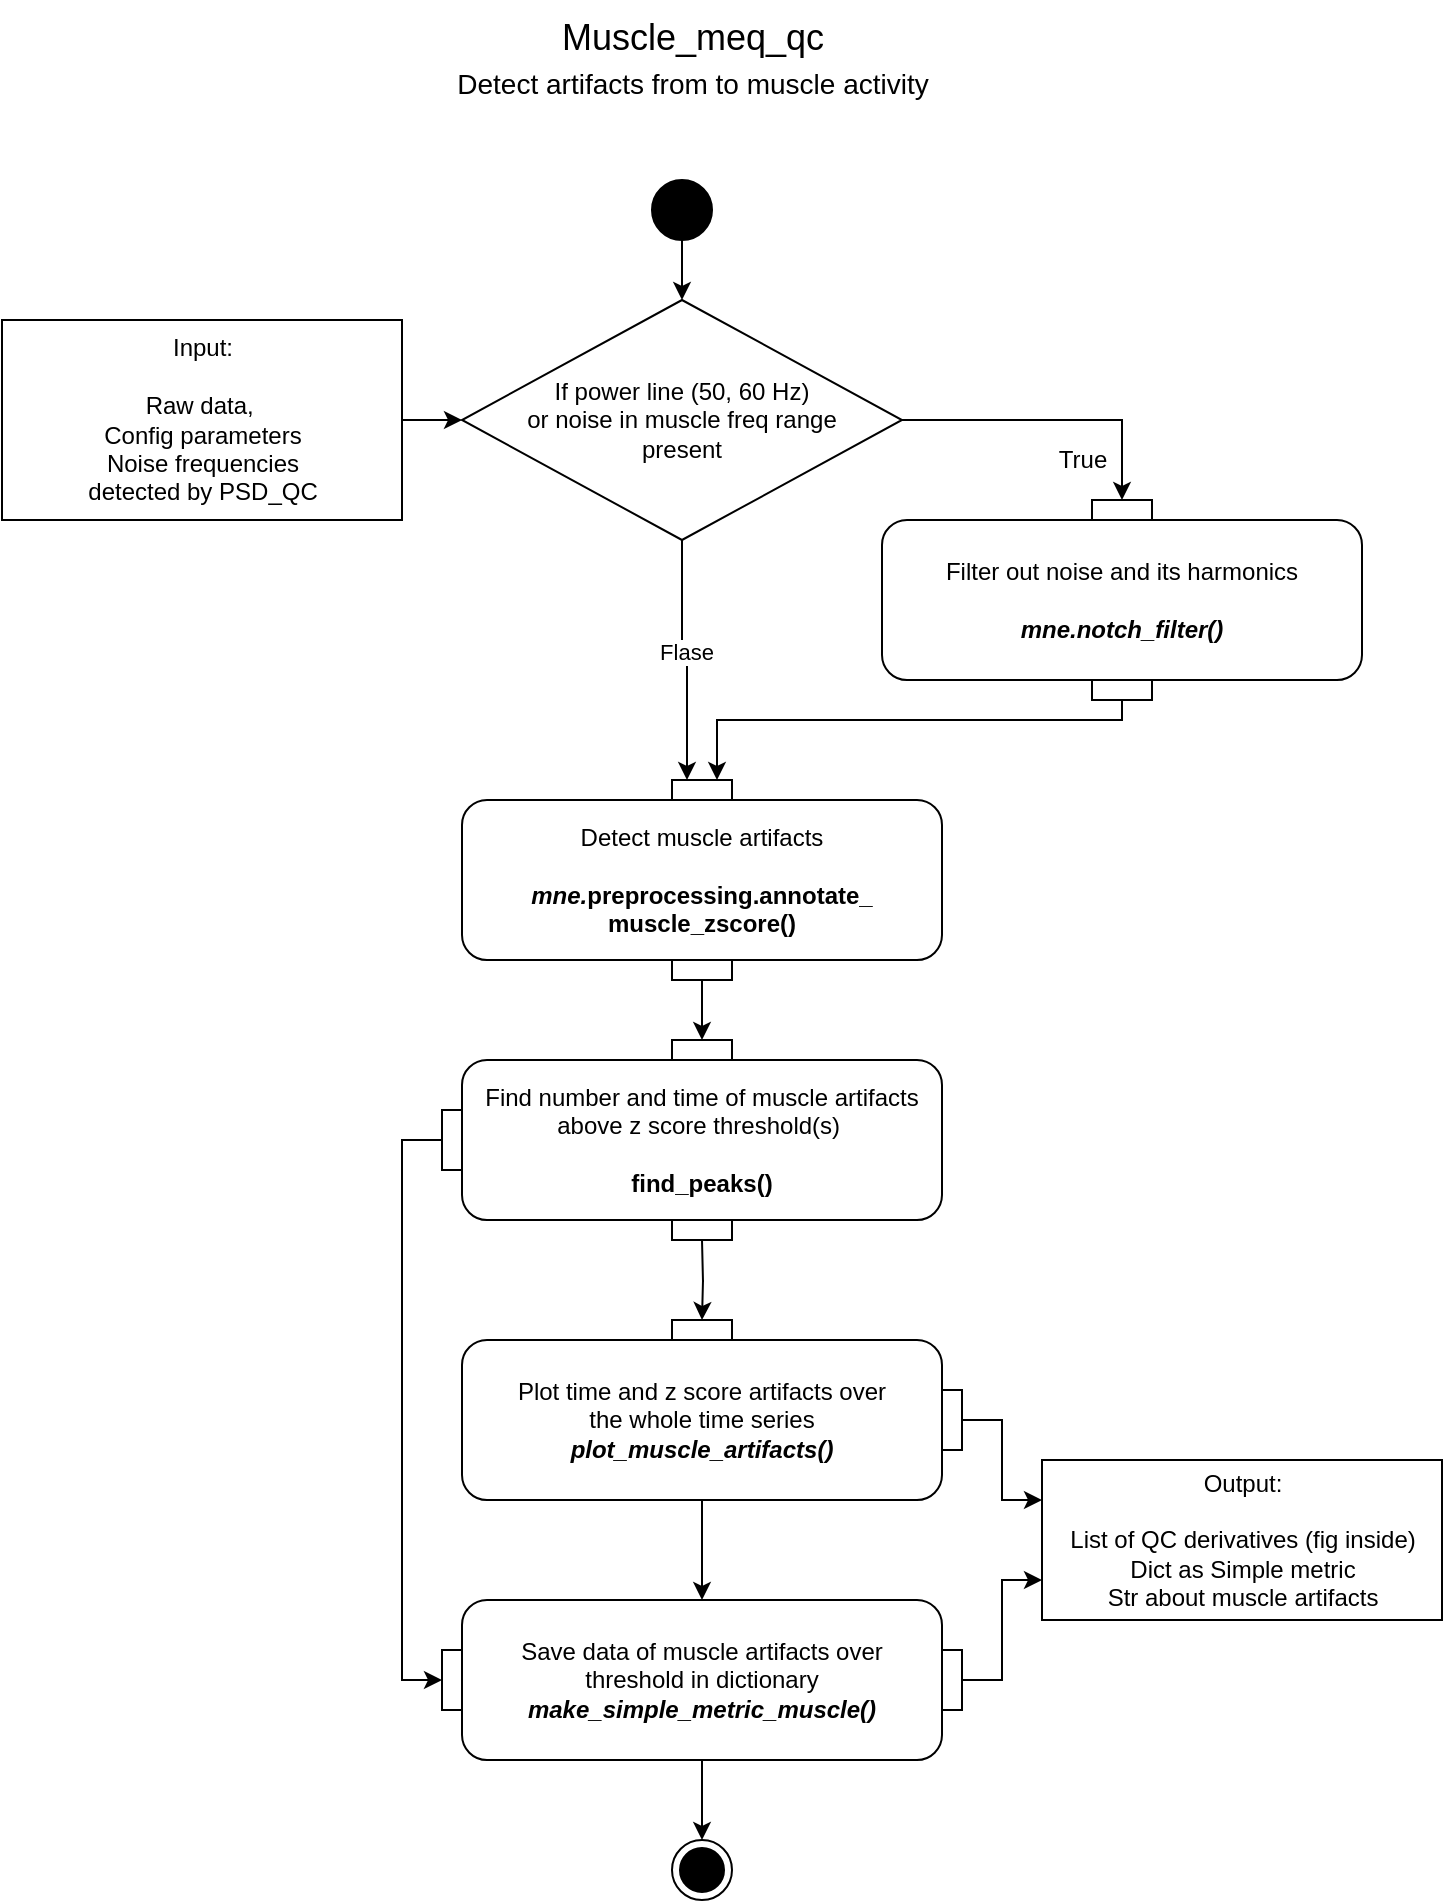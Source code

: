 <mxfile version="20.8.16" type="device"><diagram name="Page-1" id="dtkTwhtDY3SrjnRo8XkO"><mxGraphModel dx="954" dy="1074" grid="1" gridSize="10" guides="1" tooltips="1" connect="1" arrows="1" fold="1" page="0" pageScale="1" pageWidth="827" pageHeight="1169" math="0" shadow="0"><root><mxCell id="0"/><mxCell id="1" parent="0"/><mxCell id="lJstjDnfzTnsdC9-dKv9-14" value="&lt;font style=&quot;&quot;&gt;Muscle_meq_qc&lt;br&gt;&lt;font style=&quot;font-size: 14px;&quot;&gt;Detect artifacts from to muscle activity&lt;/font&gt;&lt;br&gt;&lt;/font&gt;" style="text;html=1;align=center;verticalAlign=middle;resizable=0;points=[];autosize=1;strokeColor=none;fillColor=none;fontSize=18;fontFamily=Helvetica;" parent="1" vertex="1"><mxGeometry x="475" y="-210" width="260" height="60" as="geometry"/></mxCell><mxCell id="VmBpd-jAXGRa_ZSsbWtE-30" style="edgeStyle=orthogonalEdgeStyle;rounded=0;orthogonalLoop=1;jettySize=auto;html=1;entryX=0.25;entryY=0;entryDx=0;entryDy=0;" parent="1" source="yhwz2y4raJEEbXIZIOFM-8" target="VmBpd-jAXGRa_ZSsbWtE-28" edge="1"><mxGeometry relative="1" as="geometry"/></mxCell><mxCell id="VmBpd-jAXGRa_ZSsbWtE-31" value="Flase" style="edgeLabel;html=1;align=center;verticalAlign=middle;resizable=0;points=[];" parent="VmBpd-jAXGRa_ZSsbWtE-30" vertex="1" connectable="0"><mxGeometry x="-0.087" y="2" relative="1" as="geometry"><mxPoint as="offset"/></mxGeometry></mxCell><mxCell id="yhwz2y4raJEEbXIZIOFM-8" value="If power line (50, 60 Hz) &lt;br&gt;or noise in muscle freq range &lt;br&gt;present" style="rhombus;whiteSpace=wrap;html=1;fontSize=12;" parent="1" vertex="1"><mxGeometry x="490" y="-60" width="220" height="120" as="geometry"/></mxCell><mxCell id="yhwz2y4raJEEbXIZIOFM-16" value="" style="endArrow=classic;html=1;rounded=0;fontSize=12;exitX=1;exitY=0.5;exitDx=0;exitDy=0;entryX=0.5;entryY=0;entryDx=0;entryDy=0;" parent="1" source="yhwz2y4raJEEbXIZIOFM-8" target="VmBpd-jAXGRa_ZSsbWtE-13" edge="1"><mxGeometry relative="1" as="geometry"><mxPoint x="580" y="420" as="sourcePoint"/><mxPoint x="790" y="60" as="targetPoint"/><Array as="points"><mxPoint x="820"/></Array></mxGeometry></mxCell><mxCell id="yhwz2y4raJEEbXIZIOFM-17" value="True" style="edgeLabel;resizable=0;html=1;align=center;verticalAlign=middle;fontSize=12;" parent="yhwz2y4raJEEbXIZIOFM-16" connectable="0" vertex="1"><mxGeometry relative="1" as="geometry"><mxPoint x="15" y="20" as="offset"/></mxGeometry></mxCell><mxCell id="VmBpd-jAXGRa_ZSsbWtE-4" style="edgeStyle=orthogonalEdgeStyle;rounded=0;orthogonalLoop=1;jettySize=auto;html=1;" parent="1" source="VmBpd-jAXGRa_ZSsbWtE-1" target="yhwz2y4raJEEbXIZIOFM-8" edge="1"><mxGeometry relative="1" as="geometry"/></mxCell><mxCell id="VmBpd-jAXGRa_ZSsbWtE-1" value="Input:&lt;br&gt;&lt;br&gt;Raw data,&amp;nbsp;&lt;br&gt;Config parameters&lt;br&gt;Noise frequencies &lt;br&gt;detected by PSD_QC" style="html=1;" parent="1" vertex="1"><mxGeometry x="260" y="-50" width="200" height="100" as="geometry"/></mxCell><mxCell id="VmBpd-jAXGRa_ZSsbWtE-3" value="" style="edgeStyle=orthogonalEdgeStyle;rounded=0;orthogonalLoop=1;jettySize=auto;html=1;" parent="1" source="VmBpd-jAXGRa_ZSsbWtE-2" target="yhwz2y4raJEEbXIZIOFM-8" edge="1"><mxGeometry relative="1" as="geometry"/></mxCell><mxCell id="VmBpd-jAXGRa_ZSsbWtE-2" value="" style="ellipse;fillColor=strokeColor;" parent="1" vertex="1"><mxGeometry x="585" y="-120" width="30" height="30" as="geometry"/></mxCell><mxCell id="VmBpd-jAXGRa_ZSsbWtE-10" value="" style="group" parent="1" vertex="1" connectable="0"><mxGeometry x="700" y="40" width="240" height="100" as="geometry"/></mxCell><mxCell id="VmBpd-jAXGRa_ZSsbWtE-11" value="Filter out noise and its harmonics&lt;br&gt;&lt;br&gt;&lt;i&gt;&lt;b&gt;mne.notch_filter()&lt;/b&gt;&lt;/i&gt;" style="html=1;align=center;verticalAlign=middle;rounded=1;absoluteArcSize=1;arcSize=25;dashed=0;fontFamily=Helvetica;fontSize=12;whiteSpace=wrap;container=0;noLabel=0;imageAlign=center;" parent="VmBpd-jAXGRa_ZSsbWtE-10" vertex="1"><mxGeometry y="10" width="240" height="80" as="geometry"/></mxCell><mxCell id="VmBpd-jAXGRa_ZSsbWtE-12" value="pinOut 2" style="fontStyle=0;labelPosition=center;verticalLabelPosition=bottom;align=center;verticalAlign=top;spacingLeft=2;fontFamily=Helvetica;fontSize=12;resizable=0;container=0;noLabel=1;" parent="VmBpd-jAXGRa_ZSsbWtE-10" vertex="1"><mxGeometry x="105" y="90" width="30" height="10" as="geometry"/></mxCell><mxCell id="VmBpd-jAXGRa_ZSsbWtE-13" value="pinIn 1" style="fontStyle=0;labelPosition=center;verticalLabelPosition=top;align=center;verticalAlign=bottom;spacingLeft=2;fontFamily=Helvetica;fontSize=12;resizable=0;container=0;noLabel=1;" parent="VmBpd-jAXGRa_ZSsbWtE-10" vertex="1"><mxGeometry x="105" width="30" height="10" as="geometry"/></mxCell><mxCell id="VmBpd-jAXGRa_ZSsbWtE-14" style="edgeStyle=orthogonalEdgeStyle;rounded=0;orthogonalLoop=1;jettySize=auto;html=1;entryX=0.75;entryY=0;entryDx=0;entryDy=0;exitX=0.5;exitY=1;exitDx=0;exitDy=0;" parent="1" source="VmBpd-jAXGRa_ZSsbWtE-12" target="VmBpd-jAXGRa_ZSsbWtE-28" edge="1"><mxGeometry relative="1" as="geometry"><mxPoint x="640.84" y="187.97" as="targetPoint"/><Array as="points"><mxPoint x="820" y="150"/><mxPoint x="618" y="150"/></Array></mxGeometry></mxCell><mxCell id="VmBpd-jAXGRa_ZSsbWtE-25" value="" style="group" parent="1" vertex="1" connectable="0"><mxGeometry x="490" y="180" width="240" height="100" as="geometry"/></mxCell><mxCell id="VmBpd-jAXGRa_ZSsbWtE-26" value="Detect muscle artifacts&lt;b&gt;&lt;i&gt;&lt;br&gt;&lt;br&gt;mne.&lt;/i&gt;&lt;/b&gt;&lt;span style=&quot;border-color: var(--border-color); font-weight: 700; background-color: initial;&quot;&gt;preprocessing.&lt;/span&gt;&lt;span style=&quot;border-color: var(--border-color); font-weight: 700; background-color: initial;&quot;&gt;annotate_&lt;br&gt;muscle_zscore()&lt;/span&gt;" style="html=1;align=center;verticalAlign=middle;rounded=1;absoluteArcSize=1;arcSize=25;dashed=0;fontFamily=Helvetica;fontSize=12;whiteSpace=wrap;container=0;noLabel=0;imageAlign=center;" parent="VmBpd-jAXGRa_ZSsbWtE-25" vertex="1"><mxGeometry y="10" width="240" height="80" as="geometry"/></mxCell><mxCell id="VmBpd-jAXGRa_ZSsbWtE-27" value="pinOut 2" style="fontStyle=0;labelPosition=center;verticalLabelPosition=bottom;align=center;verticalAlign=top;spacingLeft=2;fontFamily=Helvetica;fontSize=12;resizable=0;container=0;noLabel=1;" parent="VmBpd-jAXGRa_ZSsbWtE-25" vertex="1"><mxGeometry x="105" y="90" width="30" height="10" as="geometry"/></mxCell><mxCell id="VmBpd-jAXGRa_ZSsbWtE-28" value="pinIn 1" style="fontStyle=0;labelPosition=center;verticalLabelPosition=top;align=center;verticalAlign=bottom;spacingLeft=2;fontFamily=Helvetica;fontSize=12;resizable=0;container=0;noLabel=1;" parent="VmBpd-jAXGRa_ZSsbWtE-25" vertex="1"><mxGeometry x="105" width="30" height="10" as="geometry"/></mxCell><mxCell id="VmBpd-jAXGRa_ZSsbWtE-37" value="" style="edgeStyle=orthogonalEdgeStyle;rounded=0;orthogonalLoop=1;jettySize=auto;html=1;" parent="1" source="VmBpd-jAXGRa_ZSsbWtE-27" edge="1"><mxGeometry relative="1" as="geometry"><mxPoint x="610" y="310" as="targetPoint"/></mxGeometry></mxCell><mxCell id="VmBpd-jAXGRa_ZSsbWtE-42" value="" style="edgeStyle=orthogonalEdgeStyle;rounded=0;orthogonalLoop=1;jettySize=auto;html=1;" parent="1" edge="1"><mxGeometry relative="1" as="geometry"><mxPoint x="610" y="410" as="sourcePoint"/><mxPoint x="610" y="450" as="targetPoint"/></mxGeometry></mxCell><mxCell id="VmBpd-jAXGRa_ZSsbWtE-43" value="" style="group;flipH=1;" parent="1" vertex="1" connectable="0"><mxGeometry x="480" y="310" width="250" height="100" as="geometry"/></mxCell><mxCell id="VmBpd-jAXGRa_ZSsbWtE-44" value="Find number and time of muscle artifacts above z score threshold(s)&amp;nbsp;&lt;b style=&quot;border-color: var(--border-color);&quot;&gt;&lt;i style=&quot;border-color: var(--border-color);&quot;&gt;&lt;br style=&quot;border-color: var(--border-color);&quot;&gt;&lt;br style=&quot;border-color: var(--border-color);&quot;&gt;&lt;/i&gt;&lt;/b&gt;&lt;b&gt;&lt;span style=&quot;border-color: var(--border-color);&quot;&gt;find_peaks&lt;/span&gt;()&lt;/b&gt;" style="html=1;align=center;verticalAlign=middle;rounded=1;absoluteArcSize=1;arcSize=25;dashed=0;fontFamily=Helvetica;fontSize=12;whiteSpace=wrap;container=0;noLabel=0;imageAlign=center;" parent="VmBpd-jAXGRa_ZSsbWtE-43" vertex="1"><mxGeometry x="10" y="10" width="240" height="80" as="geometry"/></mxCell><mxCell id="VmBpd-jAXGRa_ZSsbWtE-45" value="pinOut 2" style="fontStyle=0;labelPosition=center;verticalLabelPosition=bottom;align=center;verticalAlign=top;spacingLeft=2;fontFamily=Helvetica;fontSize=12;resizable=0;container=0;noLabel=1;" parent="VmBpd-jAXGRa_ZSsbWtE-43" vertex="1"><mxGeometry x="115" y="90" width="30" height="10" as="geometry"/></mxCell><mxCell id="VmBpd-jAXGRa_ZSsbWtE-46" value="pinOut 1" style="fontStyle=0;labelPosition=right;verticalLabelPosition=middle;align=left;verticalAlign=middle;spacingLeft=2;fontFamily=Helvetica;fontSize=12;resizable=0;container=0;noLabel=1;" parent="VmBpd-jAXGRa_ZSsbWtE-43" vertex="1"><mxGeometry y="35" width="10" height="30" as="geometry"/></mxCell><mxCell id="VmBpd-jAXGRa_ZSsbWtE-47" value="pinIn 1" style="fontStyle=0;labelPosition=center;verticalLabelPosition=top;align=center;verticalAlign=bottom;spacingLeft=2;fontFamily=Helvetica;fontSize=12;resizable=0;container=0;noLabel=1;" parent="VmBpd-jAXGRa_ZSsbWtE-43" vertex="1"><mxGeometry x="115" width="30" height="10" as="geometry"/></mxCell><mxCell id="VmBpd-jAXGRa_ZSsbWtE-52" value="" style="group;flipH=1;flipV=0;" parent="1" vertex="1" connectable="0"><mxGeometry x="490" y="450" width="250" height="90" as="geometry"/></mxCell><mxCell id="VmBpd-jAXGRa_ZSsbWtE-53" value="&lt;span style=&quot;border-color: var(--border-color);&quot;&gt;Plot time and z score&amp;nbsp;artifacts over the&amp;nbsp;whole time series&lt;br style=&quot;border-color: var(--border-color);&quot;&gt;&lt;b style=&quot;border-color: var(--border-color);&quot;&gt;&lt;i style=&quot;border-color: var(--border-color);&quot;&gt;plot_muscle_artifacts()&lt;/i&gt;&lt;/b&gt;&lt;br&gt;&lt;/span&gt;" style="html=1;align=center;verticalAlign=middle;rounded=1;absoluteArcSize=1;arcSize=25;dashed=0;fontFamily=Helvetica;fontSize=12;whiteSpace=wrap;container=0;noLabel=0;imageAlign=center;" parent="VmBpd-jAXGRa_ZSsbWtE-52" vertex="1"><mxGeometry y="10" width="240" height="80" as="geometry"/></mxCell><mxCell id="VmBpd-jAXGRa_ZSsbWtE-54" value="pinIn 2" style="fontStyle=0;labelPosition=left;verticalLabelPosition=middle;align=right;verticalAlign=middle;spacingLeft=2;fontFamily=Helvetica;fontSize=12;flipH=0;resizable=0;container=0;noLabel=1;" parent="VmBpd-jAXGRa_ZSsbWtE-52" vertex="1"><mxGeometry x="240" y="35" width="10" height="30" as="geometry"/></mxCell><mxCell id="VmBpd-jAXGRa_ZSsbWtE-55" value="pinIn 1" style="fontStyle=0;labelPosition=center;verticalLabelPosition=top;align=center;verticalAlign=bottom;spacingLeft=2;fontFamily=Helvetica;fontSize=12;resizable=0;container=0;noLabel=1;" parent="VmBpd-jAXGRa_ZSsbWtE-52" vertex="1"><mxGeometry x="105" width="30" height="10" as="geometry"/></mxCell><mxCell id="VmBpd-jAXGRa_ZSsbWtE-59" value="Output:&lt;br&gt;&lt;br&gt;List of QC derivatives (fig inside)&lt;br&gt;Dict as Simple metric&lt;br&gt;Str about muscle artifacts" style="html=1;dashed=0;fontFamily=Helvetica;fontSize=12;fontColor=rgb(0, 0, 0);align=center;strokeColor=rgb(0, 0, 0);fillColor=rgb(255, 255, 255);" parent="1" vertex="1"><mxGeometry x="780" y="520" width="200" height="80" as="geometry"/></mxCell><mxCell id="VmBpd-jAXGRa_ZSsbWtE-60" value="" style="group" parent="1" vertex="1" connectable="0"><mxGeometry x="480" y="590" width="260" height="80" as="geometry"/></mxCell><mxCell id="VmBpd-jAXGRa_ZSsbWtE-61" value="Save data of muscle&amp;nbsp;artifacts over threshold&amp;nbsp;in dictionary&lt;br style=&quot;border-color: var(--border-color);&quot;&gt;&lt;b style=&quot;border-color: var(--border-color);&quot;&gt;&lt;i style=&quot;border-color: var(--border-color);&quot;&gt;make_simple_metric_muscle()&lt;/i&gt;&lt;/b&gt;" style="html=1;align=center;verticalAlign=middle;rounded=1;absoluteArcSize=1;arcSize=25;dashed=0;fontFamily=Helvetica;fontSize=12;whiteSpace=wrap;container=0;noLabel=0;imageAlign=center;" parent="VmBpd-jAXGRa_ZSsbWtE-60" vertex="1"><mxGeometry x="10" width="240" height="80" as="geometry"/></mxCell><mxCell id="VmBpd-jAXGRa_ZSsbWtE-62" value="pinOut 1" style="fontStyle=0;labelPosition=right;verticalLabelPosition=middle;align=left;verticalAlign=middle;spacingLeft=2;fontFamily=Helvetica;fontSize=12;resizable=0;container=0;noLabel=1;" parent="VmBpd-jAXGRa_ZSsbWtE-60" vertex="1"><mxGeometry x="250" y="25" width="10" height="30" as="geometry"/></mxCell><mxCell id="VmBpd-jAXGRa_ZSsbWtE-63" value="pinIn 2" style="fontStyle=0;labelPosition=left;verticalLabelPosition=middle;align=right;verticalAlign=middle;spacingLeft=2;fontFamily=Helvetica;fontSize=12;flipH=0;resizable=0;container=0;noLabel=1;" parent="VmBpd-jAXGRa_ZSsbWtE-60" vertex="1"><mxGeometry y="25" width="10" height="30" as="geometry"/></mxCell><mxCell id="VmBpd-jAXGRa_ZSsbWtE-67" value="" style="ellipse;html=1;shape=endState;fillColor=strokeColor;" parent="1" vertex="1"><mxGeometry x="595" y="710" width="30" height="30" as="geometry"/></mxCell><mxCell id="VmBpd-jAXGRa_ZSsbWtE-68" value="" style="edgeStyle=orthogonalEdgeStyle;rounded=0;orthogonalLoop=1;jettySize=auto;html=1;" parent="1" source="VmBpd-jAXGRa_ZSsbWtE-61" target="VmBpd-jAXGRa_ZSsbWtE-67" edge="1"><mxGeometry relative="1" as="geometry"/></mxCell><mxCell id="VmBpd-jAXGRa_ZSsbWtE-69" value="" style="edgeStyle=orthogonalEdgeStyle;rounded=0;orthogonalLoop=1;jettySize=auto;html=1;" parent="1" source="VmBpd-jAXGRa_ZSsbWtE-53" target="VmBpd-jAXGRa_ZSsbWtE-61" edge="1"><mxGeometry relative="1" as="geometry"/></mxCell><mxCell id="VmBpd-jAXGRa_ZSsbWtE-70" style="edgeStyle=orthogonalEdgeStyle;rounded=0;orthogonalLoop=1;jettySize=auto;html=1;entryX=0;entryY=0.5;entryDx=0;entryDy=0;" parent="1" source="VmBpd-jAXGRa_ZSsbWtE-46" target="VmBpd-jAXGRa_ZSsbWtE-63" edge="1"><mxGeometry relative="1" as="geometry"><Array as="points"><mxPoint x="460" y="360"/><mxPoint x="460" y="630"/></Array></mxGeometry></mxCell><mxCell id="VmBpd-jAXGRa_ZSsbWtE-71" style="edgeStyle=orthogonalEdgeStyle;rounded=0;orthogonalLoop=1;jettySize=auto;html=1;entryX=0;entryY=0.25;entryDx=0;entryDy=0;" parent="1" source="VmBpd-jAXGRa_ZSsbWtE-54" target="VmBpd-jAXGRa_ZSsbWtE-59" edge="1"><mxGeometry relative="1" as="geometry"/></mxCell><mxCell id="VmBpd-jAXGRa_ZSsbWtE-72" style="edgeStyle=orthogonalEdgeStyle;rounded=0;orthogonalLoop=1;jettySize=auto;html=1;entryX=0;entryY=0.75;entryDx=0;entryDy=0;" parent="1" source="VmBpd-jAXGRa_ZSsbWtE-62" target="VmBpd-jAXGRa_ZSsbWtE-59" edge="1"><mxGeometry relative="1" as="geometry"/></mxCell></root></mxGraphModel></diagram></mxfile>